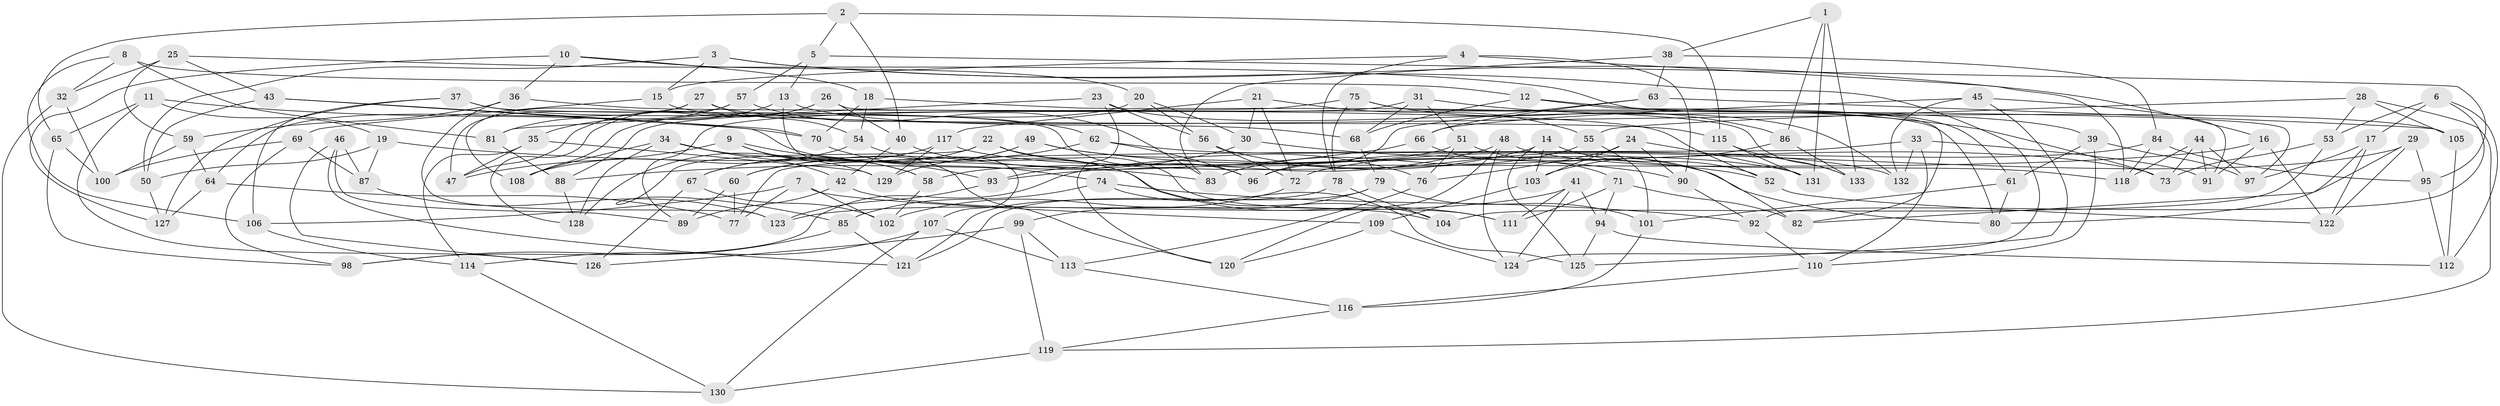 // coarse degree distribution, {2: 0.02564102564102564, 4: 0.20512820512820512, 3: 0.1794871794871795, 7: 0.1794871794871795, 5: 0.07692307692307693, 6: 0.1282051282051282, 15: 0.02564102564102564, 9: 0.05128205128205128, 10: 0.02564102564102564, 8: 0.05128205128205128, 16: 0.02564102564102564, 12: 0.02564102564102564}
// Generated by graph-tools (version 1.1) at 2025/02/03/04/25 22:02:20]
// undirected, 133 vertices, 266 edges
graph export_dot {
graph [start="1"]
  node [color=gray90,style=filled];
  1;
  2;
  3;
  4;
  5;
  6;
  7;
  8;
  9;
  10;
  11;
  12;
  13;
  14;
  15;
  16;
  17;
  18;
  19;
  20;
  21;
  22;
  23;
  24;
  25;
  26;
  27;
  28;
  29;
  30;
  31;
  32;
  33;
  34;
  35;
  36;
  37;
  38;
  39;
  40;
  41;
  42;
  43;
  44;
  45;
  46;
  47;
  48;
  49;
  50;
  51;
  52;
  53;
  54;
  55;
  56;
  57;
  58;
  59;
  60;
  61;
  62;
  63;
  64;
  65;
  66;
  67;
  68;
  69;
  70;
  71;
  72;
  73;
  74;
  75;
  76;
  77;
  78;
  79;
  80;
  81;
  82;
  83;
  84;
  85;
  86;
  87;
  88;
  89;
  90;
  91;
  92;
  93;
  94;
  95;
  96;
  97;
  98;
  99;
  100;
  101;
  102;
  103;
  104;
  105;
  106;
  107;
  108;
  109;
  110;
  111;
  112;
  113;
  114;
  115;
  116;
  117;
  118;
  119;
  120;
  121;
  122;
  123;
  124;
  125;
  126;
  127;
  128;
  129;
  130;
  131;
  132;
  133;
  1 -- 38;
  1 -- 86;
  1 -- 133;
  1 -- 131;
  2 -- 40;
  2 -- 5;
  2 -- 65;
  2 -- 115;
  3 -- 124;
  3 -- 50;
  3 -- 15;
  3 -- 16;
  4 -- 15;
  4 -- 90;
  4 -- 78;
  4 -- 118;
  5 -- 95;
  5 -- 13;
  5 -- 57;
  6 -- 17;
  6 -- 53;
  6 -- 112;
  6 -- 92;
  7 -- 106;
  7 -- 102;
  7 -- 77;
  7 -- 109;
  8 -- 106;
  8 -- 32;
  8 -- 81;
  8 -- 12;
  9 -- 58;
  9 -- 129;
  9 -- 47;
  9 -- 93;
  10 -- 20;
  10 -- 18;
  10 -- 36;
  10 -- 127;
  11 -- 126;
  11 -- 19;
  11 -- 65;
  11 -- 70;
  12 -- 68;
  12 -- 39;
  12 -- 82;
  13 -- 68;
  13 -- 35;
  13 -- 107;
  14 -- 125;
  14 -- 103;
  14 -- 98;
  14 -- 52;
  15 -- 115;
  15 -- 69;
  16 -- 91;
  16 -- 122;
  16 -- 93;
  17 -- 80;
  17 -- 97;
  17 -- 122;
  18 -- 133;
  18 -- 70;
  18 -- 54;
  19 -- 83;
  19 -- 87;
  19 -- 50;
  20 -- 30;
  20 -- 56;
  20 -- 108;
  21 -- 30;
  21 -- 55;
  21 -- 72;
  21 -- 117;
  22 -- 73;
  22 -- 111;
  22 -- 85;
  22 -- 67;
  23 -- 56;
  23 -- 81;
  23 -- 132;
  23 -- 120;
  24 -- 131;
  24 -- 90;
  24 -- 76;
  24 -- 103;
  25 -- 32;
  25 -- 43;
  25 -- 61;
  25 -- 59;
  26 -- 97;
  26 -- 40;
  26 -- 128;
  26 -- 47;
  27 -- 105;
  27 -- 47;
  27 -- 64;
  27 -- 54;
  28 -- 55;
  28 -- 53;
  28 -- 119;
  28 -- 105;
  29 -- 95;
  29 -- 82;
  29 -- 72;
  29 -- 122;
  30 -- 60;
  30 -- 52;
  31 -- 51;
  31 -- 68;
  31 -- 73;
  31 -- 88;
  32 -- 100;
  32 -- 130;
  33 -- 91;
  33 -- 77;
  33 -- 132;
  33 -- 110;
  34 -- 58;
  34 -- 128;
  34 -- 108;
  34 -- 42;
  35 -- 114;
  35 -- 47;
  35 -- 129;
  36 -- 123;
  36 -- 52;
  36 -- 59;
  37 -- 96;
  37 -- 127;
  37 -- 62;
  37 -- 106;
  38 -- 84;
  38 -- 63;
  38 -- 83;
  39 -- 110;
  39 -- 61;
  39 -- 97;
  40 -- 42;
  40 -- 104;
  41 -- 124;
  41 -- 94;
  41 -- 111;
  41 -- 123;
  42 -- 89;
  42 -- 104;
  43 -- 50;
  43 -- 120;
  43 -- 70;
  44 -- 118;
  44 -- 73;
  44 -- 91;
  44 -- 97;
  45 -- 66;
  45 -- 125;
  45 -- 132;
  45 -- 91;
  46 -- 87;
  46 -- 121;
  46 -- 126;
  46 -- 89;
  48 -- 124;
  48 -- 120;
  48 -- 93;
  48 -- 118;
  49 -- 90;
  49 -- 76;
  49 -- 67;
  49 -- 60;
  50 -- 127;
  51 -- 82;
  51 -- 76;
  51 -- 58;
  52 -- 122;
  53 -- 73;
  53 -- 104;
  54 -- 108;
  54 -- 111;
  55 -- 83;
  55 -- 101;
  56 -- 72;
  56 -- 80;
  57 -- 81;
  57 -- 108;
  57 -- 83;
  58 -- 102;
  59 -- 64;
  59 -- 100;
  60 -- 89;
  60 -- 77;
  61 -- 101;
  61 -- 80;
  62 -- 132;
  62 -- 96;
  62 -- 129;
  63 -- 96;
  63 -- 66;
  63 -- 105;
  64 -- 127;
  64 -- 77;
  65 -- 100;
  65 -- 98;
  66 -- 88;
  66 -- 71;
  67 -- 126;
  67 -- 102;
  68 -- 79;
  69 -- 100;
  69 -- 87;
  69 -- 98;
  70 -- 74;
  71 -- 111;
  71 -- 94;
  71 -- 82;
  72 -- 102;
  74 -- 92;
  74 -- 85;
  74 -- 125;
  75 -- 78;
  75 -- 80;
  75 -- 86;
  75 -- 89;
  76 -- 113;
  78 -- 104;
  78 -- 121;
  79 -- 121;
  79 -- 101;
  79 -- 99;
  81 -- 88;
  84 -- 96;
  84 -- 118;
  84 -- 95;
  85 -- 98;
  85 -- 121;
  86 -- 103;
  86 -- 133;
  87 -- 123;
  88 -- 128;
  90 -- 92;
  92 -- 110;
  93 -- 123;
  94 -- 112;
  94 -- 125;
  95 -- 112;
  99 -- 113;
  99 -- 126;
  99 -- 119;
  101 -- 116;
  103 -- 109;
  105 -- 112;
  106 -- 114;
  107 -- 113;
  107 -- 130;
  107 -- 114;
  109 -- 124;
  109 -- 120;
  110 -- 116;
  113 -- 116;
  114 -- 130;
  115 -- 133;
  115 -- 131;
  116 -- 119;
  117 -- 129;
  117 -- 128;
  117 -- 131;
  119 -- 130;
}
